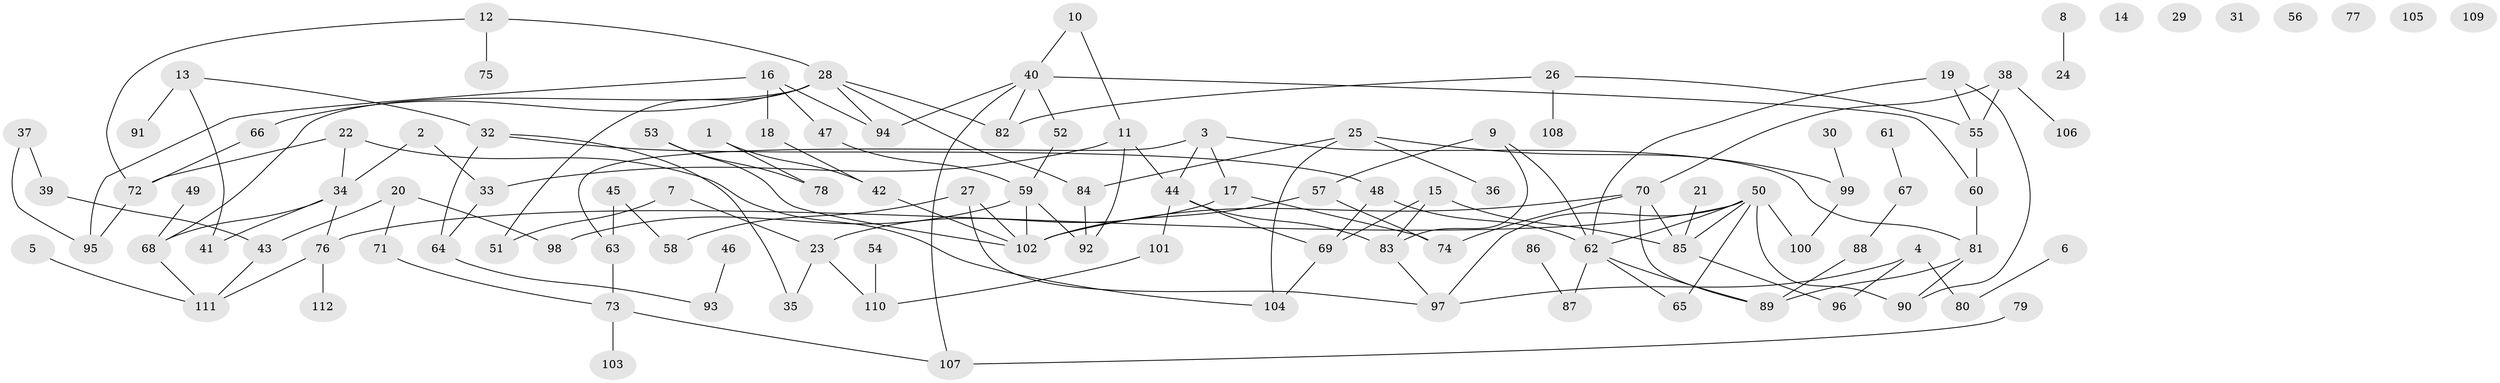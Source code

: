 // coarse degree distribution, {2: 0.2465753424657534, 5: 0.1780821917808219, 3: 0.1917808219178082, 1: 0.1232876712328767, 0: 0.1095890410958904, 4: 0.0547945205479452, 7: 0.0547945205479452, 6: 0.0273972602739726, 8: 0.0136986301369863}
// Generated by graph-tools (version 1.1) at 2025/41/03/06/25 10:41:24]
// undirected, 112 vertices, 147 edges
graph export_dot {
graph [start="1"]
  node [color=gray90,style=filled];
  1;
  2;
  3;
  4;
  5;
  6;
  7;
  8;
  9;
  10;
  11;
  12;
  13;
  14;
  15;
  16;
  17;
  18;
  19;
  20;
  21;
  22;
  23;
  24;
  25;
  26;
  27;
  28;
  29;
  30;
  31;
  32;
  33;
  34;
  35;
  36;
  37;
  38;
  39;
  40;
  41;
  42;
  43;
  44;
  45;
  46;
  47;
  48;
  49;
  50;
  51;
  52;
  53;
  54;
  55;
  56;
  57;
  58;
  59;
  60;
  61;
  62;
  63;
  64;
  65;
  66;
  67;
  68;
  69;
  70;
  71;
  72;
  73;
  74;
  75;
  76;
  77;
  78;
  79;
  80;
  81;
  82;
  83;
  84;
  85;
  86;
  87;
  88;
  89;
  90;
  91;
  92;
  93;
  94;
  95;
  96;
  97;
  98;
  99;
  100;
  101;
  102;
  103;
  104;
  105;
  106;
  107;
  108;
  109;
  110;
  111;
  112;
  1 -- 42;
  1 -- 78;
  2 -- 33;
  2 -- 34;
  3 -- 17;
  3 -- 44;
  3 -- 63;
  3 -- 81;
  4 -- 80;
  4 -- 96;
  4 -- 97;
  5 -- 111;
  6 -- 80;
  7 -- 23;
  7 -- 51;
  8 -- 24;
  9 -- 57;
  9 -- 62;
  9 -- 83;
  10 -- 11;
  10 -- 40;
  11 -- 33;
  11 -- 44;
  11 -- 92;
  12 -- 28;
  12 -- 72;
  12 -- 75;
  13 -- 32;
  13 -- 41;
  13 -- 91;
  15 -- 69;
  15 -- 83;
  15 -- 85;
  16 -- 18;
  16 -- 47;
  16 -- 94;
  16 -- 95;
  17 -- 23;
  17 -- 74;
  18 -- 42;
  19 -- 55;
  19 -- 62;
  19 -- 90;
  20 -- 43;
  20 -- 71;
  20 -- 98;
  21 -- 85;
  22 -- 34;
  22 -- 72;
  22 -- 104;
  23 -- 35;
  23 -- 110;
  25 -- 36;
  25 -- 84;
  25 -- 99;
  25 -- 104;
  26 -- 55;
  26 -- 82;
  26 -- 108;
  27 -- 58;
  27 -- 97;
  27 -- 102;
  28 -- 51;
  28 -- 66;
  28 -- 68;
  28 -- 82;
  28 -- 84;
  28 -- 94;
  30 -- 99;
  32 -- 35;
  32 -- 48;
  32 -- 64;
  33 -- 64;
  34 -- 41;
  34 -- 68;
  34 -- 76;
  37 -- 39;
  37 -- 95;
  38 -- 55;
  38 -- 70;
  38 -- 106;
  39 -- 43;
  40 -- 52;
  40 -- 60;
  40 -- 82;
  40 -- 94;
  40 -- 107;
  42 -- 102;
  43 -- 111;
  44 -- 69;
  44 -- 83;
  44 -- 101;
  45 -- 58;
  45 -- 63;
  46 -- 93;
  47 -- 59;
  48 -- 62;
  48 -- 69;
  49 -- 68;
  50 -- 62;
  50 -- 65;
  50 -- 76;
  50 -- 85;
  50 -- 90;
  50 -- 97;
  50 -- 100;
  52 -- 59;
  53 -- 78;
  53 -- 102;
  54 -- 110;
  55 -- 60;
  57 -- 74;
  57 -- 102;
  59 -- 92;
  59 -- 98;
  59 -- 102;
  60 -- 81;
  61 -- 67;
  62 -- 65;
  62 -- 87;
  62 -- 89;
  63 -- 73;
  64 -- 93;
  66 -- 72;
  67 -- 88;
  68 -- 111;
  69 -- 104;
  70 -- 74;
  70 -- 85;
  70 -- 89;
  70 -- 102;
  71 -- 73;
  72 -- 95;
  73 -- 103;
  73 -- 107;
  76 -- 111;
  76 -- 112;
  79 -- 107;
  81 -- 89;
  81 -- 90;
  83 -- 97;
  84 -- 92;
  85 -- 96;
  86 -- 87;
  88 -- 89;
  99 -- 100;
  101 -- 110;
}
